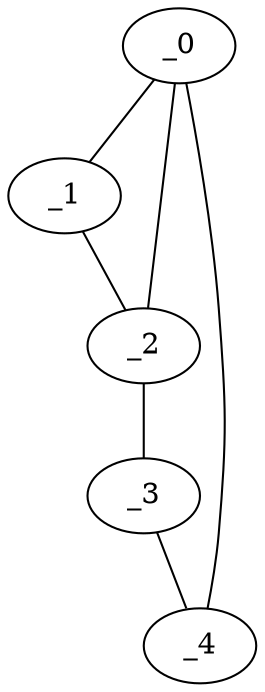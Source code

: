 graph MP1_0129 {
	_0	 [x="1.41592",
		y="1.9343"];
	_1	 [x="1.60359",
		y="3.05205"];
	_0 -- _1;
	_2	 [x="2.39278",
		y="0.243431"];
	_0 -- _2;
	_4	 [x="0.582998",
		y="2.49839"];
	_0 -- _4;
	_1 -- _2;
	_3	 [x="0.630682",
		y="0.302848"];
	_2 -- _3;
	_3 -- _4;
}
